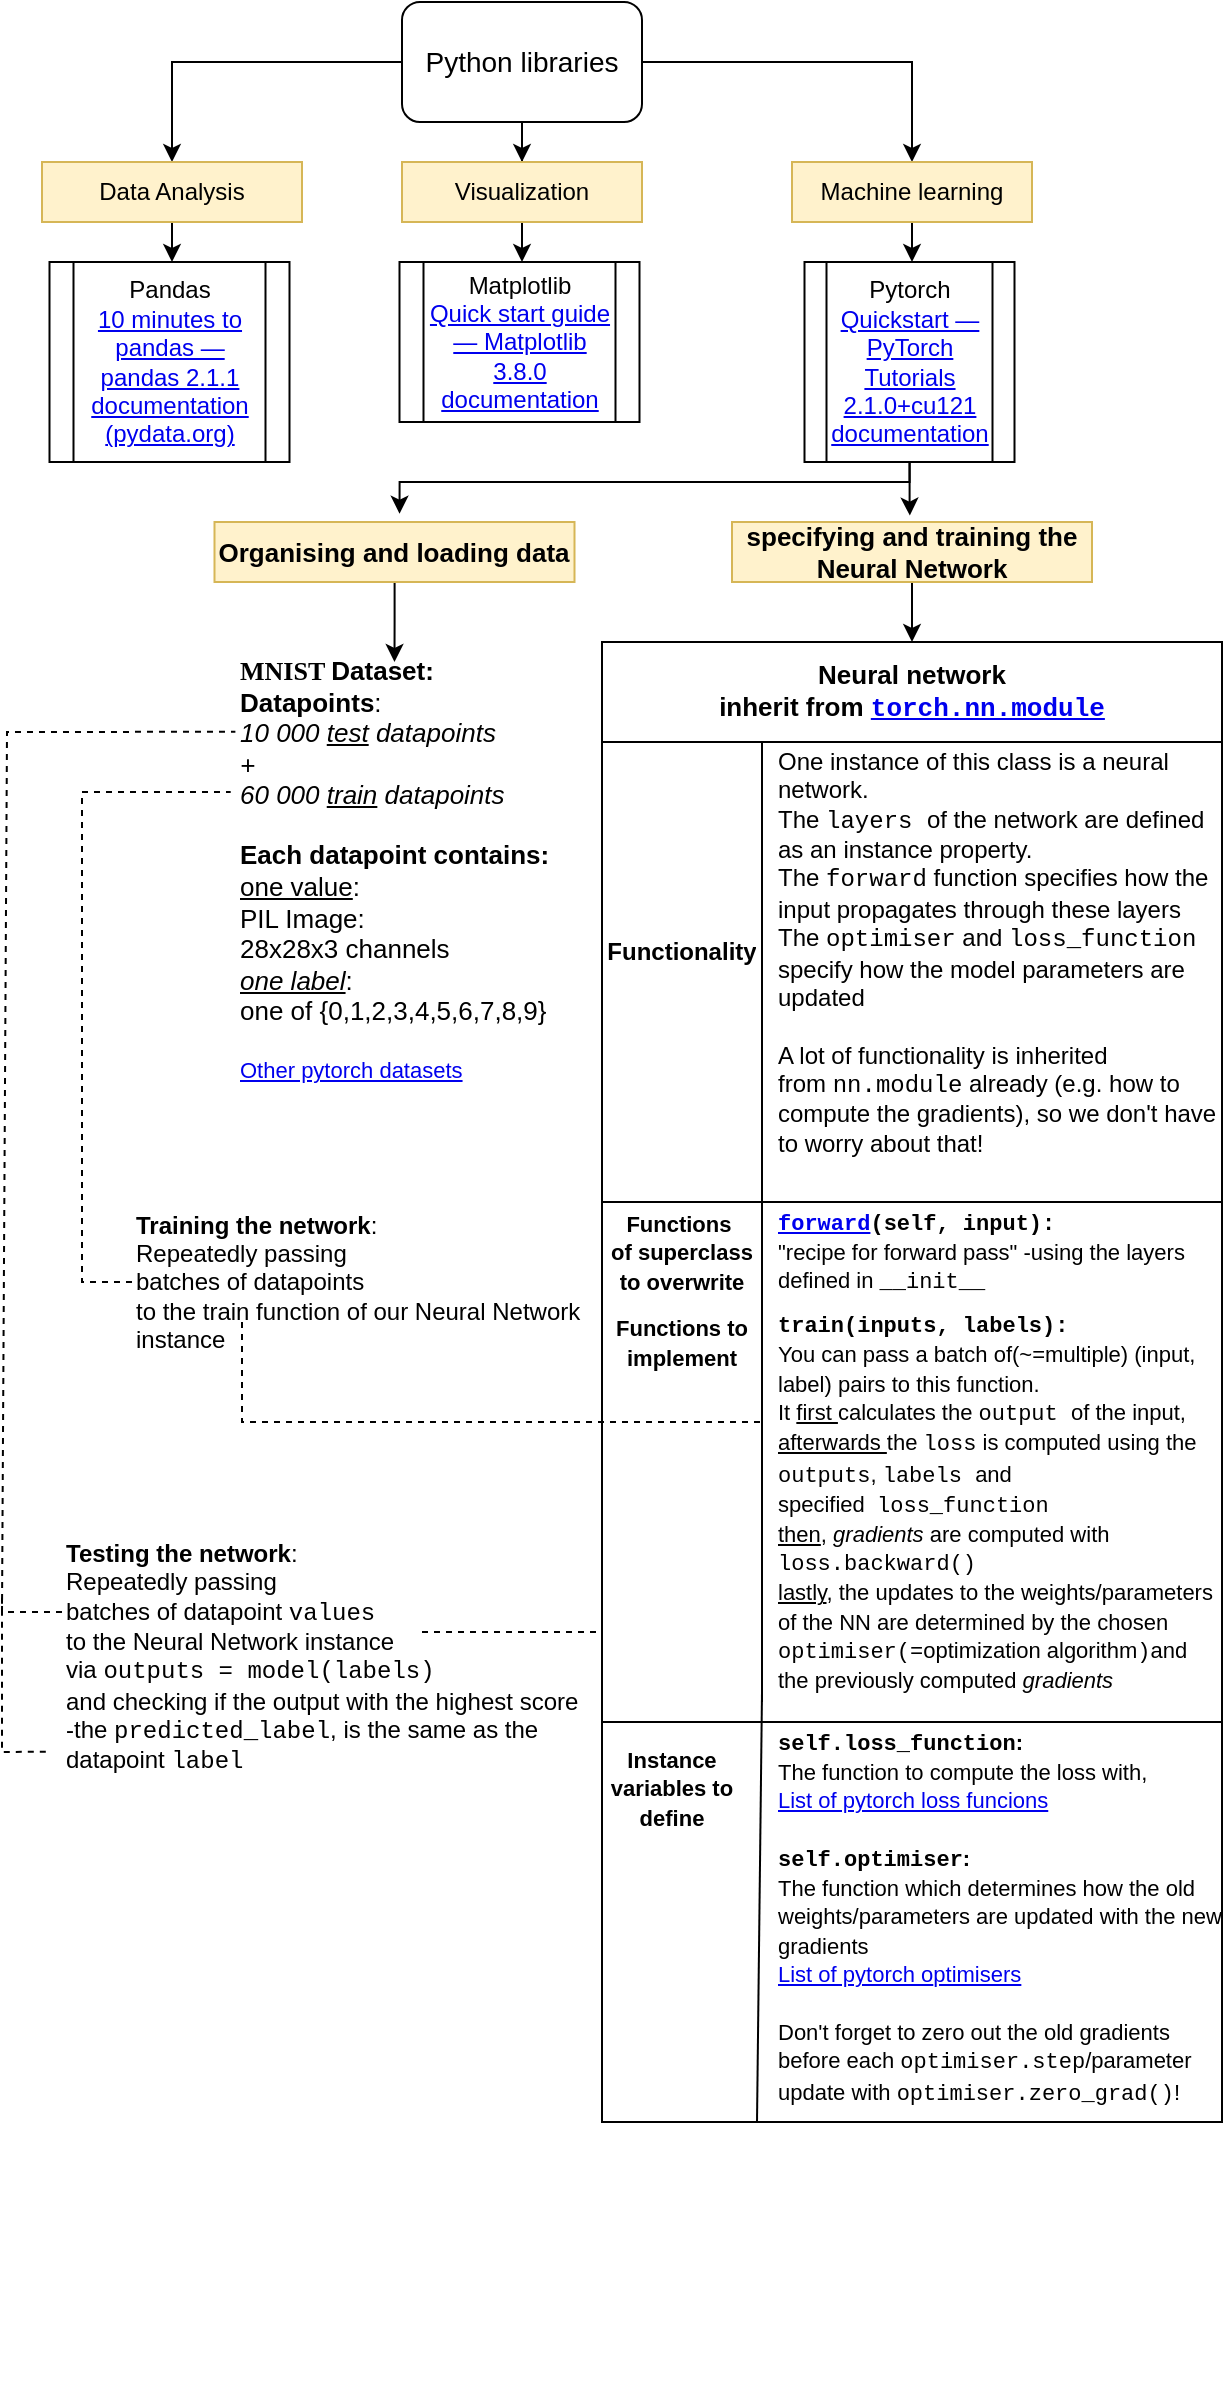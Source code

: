 <mxfile version="22.0.7" type="device">
  <diagram id="R2lEEEUBdFMjLlhIrx00" name="Page-1">
    <mxGraphModel dx="1463" dy="935" grid="1" gridSize="10" guides="1" tooltips="1" connect="1" arrows="1" fold="1" page="1" pageScale="1" pageWidth="850" pageHeight="1100" math="0" shadow="0" extFonts="Permanent Marker^https://fonts.googleapis.com/css?family=Permanent+Marker">
      <root>
        <mxCell id="0" />
        <mxCell id="1" parent="0" />
        <mxCell id="saYouLWUJpk8-5tpDxLo-6" value="" style="edgeStyle=orthogonalEdgeStyle;rounded=0;orthogonalLoop=1;jettySize=auto;html=1;" parent="1" source="saYouLWUJpk8-5tpDxLo-1" target="saYouLWUJpk8-5tpDxLo-3" edge="1">
          <mxGeometry relative="1" as="geometry" />
        </mxCell>
        <mxCell id="saYouLWUJpk8-5tpDxLo-26" style="edgeStyle=orthogonalEdgeStyle;rounded=0;orthogonalLoop=1;jettySize=auto;html=1;entryX=0.5;entryY=0;entryDx=0;entryDy=0;" parent="1" source="saYouLWUJpk8-5tpDxLo-1" target="saYouLWUJpk8-5tpDxLo-8" edge="1">
          <mxGeometry relative="1" as="geometry" />
        </mxCell>
        <mxCell id="saYouLWUJpk8-5tpDxLo-60" style="edgeStyle=orthogonalEdgeStyle;rounded=0;orthogonalLoop=1;jettySize=auto;html=1;entryX=0.5;entryY=0;entryDx=0;entryDy=0;" parent="1" source="saYouLWUJpk8-5tpDxLo-1" target="saYouLWUJpk8-5tpDxLo-58" edge="1">
          <mxGeometry relative="1" as="geometry" />
        </mxCell>
        <mxCell id="saYouLWUJpk8-5tpDxLo-1" value="Python libraries" style="rounded=1;whiteSpace=wrap;html=1;fontSize=14;" parent="1" vertex="1">
          <mxGeometry x="-540" y="10" width="120" height="60" as="geometry" />
        </mxCell>
        <mxCell id="saYouLWUJpk8-5tpDxLo-25" value="" style="edgeStyle=orthogonalEdgeStyle;rounded=0;orthogonalLoop=1;jettySize=auto;html=1;" parent="1" source="saYouLWUJpk8-5tpDxLo-3" edge="1">
          <mxGeometry relative="1" as="geometry">
            <mxPoint x="-480" y="140" as="targetPoint" />
          </mxGeometry>
        </mxCell>
        <mxCell id="saYouLWUJpk8-5tpDxLo-3" value="Visualization" style="rounded=0;whiteSpace=wrap;html=1;fillColor=#fff2cc;strokeColor=#d6b656;" parent="1" vertex="1">
          <mxGeometry x="-540" y="90" width="120" height="30" as="geometry" />
        </mxCell>
        <mxCell id="saYouLWUJpk8-5tpDxLo-28" value="" style="edgeStyle=orthogonalEdgeStyle;rounded=0;orthogonalLoop=1;jettySize=auto;html=1;" parent="1" source="saYouLWUJpk8-5tpDxLo-8" edge="1">
          <mxGeometry relative="1" as="geometry">
            <mxPoint x="-285" y="140" as="targetPoint" />
          </mxGeometry>
        </mxCell>
        <mxCell id="saYouLWUJpk8-5tpDxLo-8" value="Machine learning" style="rounded=0;whiteSpace=wrap;html=1;fillColor=#fff2cc;strokeColor=#d6b656;" parent="1" vertex="1">
          <mxGeometry x="-345" y="90" width="120" height="30" as="geometry" />
        </mxCell>
        <mxCell id="saYouLWUJpk8-5tpDxLo-24" value="Matplotlib&lt;br&gt;&lt;a href=&quot;https://matplotlib.org/stable/users/explain/quick_start.html&quot;&gt;Quick start guide — Matplotlib 3.8.0 documentation&lt;/a&gt;" style="shape=process;whiteSpace=wrap;html=1;backgroundOutline=1;" parent="1" vertex="1">
          <mxGeometry x="-541.25" y="140" width="120" height="80" as="geometry" />
        </mxCell>
        <mxCell id="L3M-6sLquswSvdYZi5bx-30" style="edgeStyle=orthogonalEdgeStyle;rounded=0;orthogonalLoop=1;jettySize=auto;html=1;entryX=0.514;entryY=-0.138;entryDx=0;entryDy=0;entryPerimeter=0;" parent="1" source="saYouLWUJpk8-5tpDxLo-27" target="saYouLWUJpk8-5tpDxLo-29" edge="1">
          <mxGeometry relative="1" as="geometry">
            <mxPoint x="-296.25" y="260" as="targetPoint" />
            <Array as="points">
              <mxPoint x="-286" y="250" />
              <mxPoint x="-541" y="250" />
            </Array>
          </mxGeometry>
        </mxCell>
        <mxCell id="saYouLWUJpk8-5tpDxLo-27" value="Pytorch&lt;br&gt;&lt;a href=&quot;https://pytorch.org/tutorials/beginner/basics/quickstart_tutorial.html&quot;&gt;Quickstart — PyTorch Tutorials 2.1.0+cu121 documentation&lt;/a&gt;" style="shape=process;whiteSpace=wrap;html=1;backgroundOutline=1;" parent="1" vertex="1">
          <mxGeometry x="-338.75" y="140" width="105" height="100" as="geometry" />
        </mxCell>
        <mxCell id="L3M-6sLquswSvdYZi5bx-28" style="edgeStyle=orthogonalEdgeStyle;rounded=0;orthogonalLoop=1;jettySize=auto;html=1;" parent="1" source="saYouLWUJpk8-5tpDxLo-29" edge="1">
          <mxGeometry relative="1" as="geometry">
            <mxPoint x="-543.75" y="340" as="targetPoint" />
          </mxGeometry>
        </mxCell>
        <mxCell id="saYouLWUJpk8-5tpDxLo-29" value="&lt;font style=&quot;font-size: 13px;&quot;&gt;&lt;b&gt;Organising and loading data&lt;/b&gt;&lt;/font&gt;" style="text;html=1;strokeColor=#d6b656;fillColor=#fff2cc;align=center;verticalAlign=middle;whiteSpace=wrap;rounded=0;" parent="1" vertex="1">
          <mxGeometry x="-633.75" y="270" width="180" height="30" as="geometry" />
        </mxCell>
        <mxCell id="saYouLWUJpk8-5tpDxLo-57" value="" style="edgeStyle=orthogonalEdgeStyle;rounded=0;orthogonalLoop=1;jettySize=auto;html=1;" parent="1" source="saYouLWUJpk8-5tpDxLo-58" edge="1">
          <mxGeometry relative="1" as="geometry">
            <mxPoint x="-655" y="140.0" as="targetPoint" />
          </mxGeometry>
        </mxCell>
        <mxCell id="saYouLWUJpk8-5tpDxLo-58" value="Data Analysis" style="rounded=0;whiteSpace=wrap;html=1;fillColor=#fff2cc;strokeColor=#d6b656;" parent="1" vertex="1">
          <mxGeometry x="-720" y="90" width="130" height="30" as="geometry" />
        </mxCell>
        <mxCell id="saYouLWUJpk8-5tpDxLo-59" value="Pandas&lt;br&gt;&lt;a href=&quot;https://pandas.pydata.org/docs/user_guide/10min.html&quot;&gt;10 minutes to pandas — pandas 2.1.1 documentation (pydata.org)&lt;/a&gt;" style="shape=process;whiteSpace=wrap;html=1;backgroundOutline=1;" parent="1" vertex="1">
          <mxGeometry x="-716.25" y="140" width="120" height="100" as="geometry" />
        </mxCell>
        <mxCell id="saYouLWUJpk8-5tpDxLo-98" value="" style="shape=partialRectangle;connectable=0;fillColor=none;top=0;left=0;bottom=0;right=0;editable=1;overflow=hidden;html=1;whiteSpace=wrap;" parent="1" vertex="1">
          <mxGeometry x="-720" y="1150" width="80" height="50" as="geometry">
            <mxRectangle width="80" height="50" as="alternateBounds" />
          </mxGeometry>
        </mxCell>
        <mxCell id="saYouLWUJpk8-5tpDxLo-167" value="&lt;font style=&quot;&quot;&gt;&lt;font style=&quot;font-size: 13px; font-weight: bold;&quot; face=&quot;Verdana&quot;&gt;MNIST &lt;/font&gt;&lt;b style=&quot;font-size: 13px;&quot;&gt;Dataset:&lt;/b&gt;&lt;br&gt;&lt;b style=&quot;font-size: 13px;&quot;&gt;Datapoints&lt;/b&gt;&lt;span style=&quot;font-size: 13px;&quot;&gt;:&lt;/span&gt;&lt;br&gt;&lt;i style=&quot;font-size: 13px;&quot;&gt;10 000 &lt;u&gt;test&lt;/u&gt; datapoints&lt;br&gt;+&lt;br&gt;60 000 &lt;u&gt;train&lt;/u&gt; datapoints&lt;br&gt;&lt;/i&gt;&lt;br&gt;&lt;b style=&quot;font-size: 13px;&quot;&gt;Each datapoint contains:&lt;/b&gt;&lt;br&gt;&lt;u style=&quot;font-size: 13px;&quot;&gt;one value&lt;/u&gt;&lt;span style=&quot;font-size: 13px;&quot;&gt;:&amp;nbsp;&lt;/span&gt;&lt;br&gt;&lt;span style=&quot;font-size: 13px;&quot;&gt;PIL Image:&lt;/span&gt;&lt;br&gt;&lt;span style=&quot;font-size: 13px;&quot;&gt;28x28x&lt;/span&gt;&lt;span style=&quot;font-size: 13px; border-color: var(--border-color);&quot;&gt;3 channels&lt;/span&gt;&lt;br&gt;&lt;i style=&quot;font-size: 13px;&quot;&gt;&lt;u&gt;one label&lt;/u&gt;&lt;/i&gt;&lt;span style=&quot;font-size: 13px;&quot;&gt;:&lt;/span&gt;&lt;br&gt;&lt;span style=&quot;font-size: 13px;&quot;&gt;one of {0,1,2,3,4,5,6,7,8,9}&lt;/span&gt;&lt;br&gt;&lt;br&gt;&lt;a style=&quot;&quot; href=&quot;https://pytorch.org/vision/main/datasets.html&quot;&gt;&lt;font style=&quot;font-size: 11px;&quot;&gt;Other pytorch datasets&lt;/font&gt;&lt;/a&gt;&lt;br&gt;&lt;/font&gt;&lt;i style=&quot;font-size: 17px;&quot;&gt;&lt;br&gt;&lt;br&gt;&lt;/i&gt;" style="text;strokeColor=none;fillColor=none;spacingLeft=4;spacingRight=4;overflow=hidden;rotatable=0;points=[[0,0.5],[1,0.5]];portConstraint=eastwest;fontSize=12;whiteSpace=wrap;html=1;" parent="1" vertex="1">
          <mxGeometry x="-627.5" y="330" width="167.5" height="235" as="geometry" />
        </mxCell>
        <mxCell id="L_tD4Hs1lQcecVD-s0we-6" style="edgeStyle=orthogonalEdgeStyle;rounded=0;orthogonalLoop=1;jettySize=auto;html=1;exitX=0.5;exitY=1;exitDx=0;exitDy=0;entryX=0.5;entryY=0;entryDx=0;entryDy=0;" parent="1" source="L_tD4Hs1lQcecVD-s0we-1" target="saYouLWUJpk8-5tpDxLo-130" edge="1">
          <mxGeometry relative="1" as="geometry">
            <mxPoint x="-330" y="280" as="targetPoint" />
          </mxGeometry>
        </mxCell>
        <mxCell id="L_tD4Hs1lQcecVD-s0we-1" value="&lt;font style=&quot;font-size: 13px;&quot;&gt;&lt;b&gt;specifying and training the Neural Network&lt;/b&gt;&lt;/font&gt;" style="text;html=1;strokeColor=#d6b656;fillColor=#fff2cc;align=center;verticalAlign=middle;whiteSpace=wrap;rounded=0;" parent="1" vertex="1">
          <mxGeometry x="-375" y="270" width="180" height="30" as="geometry" />
        </mxCell>
        <mxCell id="L3M-6sLquswSvdYZi5bx-2" value="&lt;b&gt;&lt;font style=&quot;font-size: 11px;&quot;&gt;Functions to implement&lt;br&gt;&lt;/font&gt;&lt;/b&gt;" style="shape=partialRectangle;connectable=0;fillColor=none;top=0;left=0;bottom=0;right=0;editable=1;overflow=hidden;html=1;whiteSpace=wrap;" parent="1" vertex="1">
          <mxGeometry x="-455" y="655" width="110" height="50" as="geometry">
            <mxRectangle width="80" height="60" as="alternateBounds" />
          </mxGeometry>
        </mxCell>
        <mxCell id="saYouLWUJpk8-5tpDxLo-130" value="&lt;font style=&quot;font-size: 13px;&quot;&gt;Neural network&lt;br&gt;inherit from &lt;font style=&quot;font-size: 13px;&quot; face=&quot;Courier New&quot;&gt;&lt;a href=&quot;https://pytorch.org/docs/stable/generated/torch.nn.Module.html#module&quot;&gt;torch.nn.module&lt;/a&gt;&lt;/font&gt;&lt;/font&gt;" style="shape=table;startSize=50;container=1;collapsible=1;childLayout=tableLayout;fixedRows=1;rowLines=0;fontStyle=1;align=center;resizeLast=1;html=1;whiteSpace=wrap;" parent="1" vertex="1">
          <mxGeometry x="-440" y="330" width="310" height="740" as="geometry">
            <mxRectangle x="-10" y="470" width="180" height="40" as="alternateBounds" />
          </mxGeometry>
        </mxCell>
        <mxCell id="saYouLWUJpk8-5tpDxLo-131" value="" style="shape=tableRow;horizontal=0;startSize=0;swimlaneHead=0;swimlaneBody=0;fillColor=none;collapsible=0;dropTarget=0;points=[[0,0.5],[1,0.5]];portConstraint=eastwest;top=0;left=0;right=0;bottom=0;html=1;" parent="saYouLWUJpk8-5tpDxLo-130" vertex="1">
          <mxGeometry y="50" width="310" height="210" as="geometry" />
        </mxCell>
        <mxCell id="saYouLWUJpk8-5tpDxLo-132" value="Functionality" style="shape=partialRectangle;connectable=0;fillColor=none;top=0;left=0;bottom=0;right=0;fontStyle=1;overflow=hidden;html=1;whiteSpace=wrap;" parent="saYouLWUJpk8-5tpDxLo-131" vertex="1">
          <mxGeometry width="80" height="210" as="geometry">
            <mxRectangle width="80" height="210" as="alternateBounds" />
          </mxGeometry>
        </mxCell>
        <mxCell id="saYouLWUJpk8-5tpDxLo-133" value="&lt;font style=&quot;font-size: 12px;&quot;&gt;One instance of this class is a neural network.&lt;br&gt;The &lt;font face=&quot;Courier New&quot;&gt;layers &lt;/font&gt;of the network are defined as an instance property.&lt;br&gt;The &lt;font face=&quot;Courier New&quot;&gt;forward&lt;/font&gt; function specifies how the input propagates through these layers&lt;br&gt;The &lt;font face=&quot;Courier New&quot;&gt;optimiser&lt;/font&gt; and &lt;font face=&quot;Courier New&quot;&gt;loss_function &lt;/font&gt;specify how the model parameters are updated&lt;br&gt;&lt;br&gt;A lot of functionality is inherited from&amp;nbsp;&lt;font face=&quot;Courier New&quot;&gt;nn.module&lt;/font&gt;&amp;nbsp;already (e.g. how to compute the gradients), so we don&#39;t have to worry about that!&lt;br&gt;&lt;/font&gt;" style="shape=partialRectangle;connectable=0;fillColor=none;top=0;left=0;bottom=0;right=0;align=left;spacingLeft=6;fontStyle=0;overflow=hidden;html=1;whiteSpace=wrap;" parent="saYouLWUJpk8-5tpDxLo-131" vertex="1">
          <mxGeometry x="80" width="230" height="210" as="geometry">
            <mxRectangle width="230" height="210" as="alternateBounds" />
          </mxGeometry>
        </mxCell>
        <mxCell id="saYouLWUJpk8-5tpDxLo-134" value="" style="shape=tableRow;horizontal=0;startSize=0;swimlaneHead=0;swimlaneBody=0;fillColor=none;collapsible=0;dropTarget=0;points=[[0,0.5],[1,0.5]];portConstraint=eastwest;top=0;left=0;right=0;bottom=1;html=1;" parent="saYouLWUJpk8-5tpDxLo-130" vertex="1">
          <mxGeometry y="260" width="310" height="20" as="geometry" />
        </mxCell>
        <mxCell id="saYouLWUJpk8-5tpDxLo-135" value="" style="shape=partialRectangle;connectable=0;fillColor=none;top=0;left=0;bottom=0;right=0;fontStyle=1;overflow=hidden;html=1;whiteSpace=wrap;" parent="saYouLWUJpk8-5tpDxLo-134" vertex="1">
          <mxGeometry width="80" height="20" as="geometry">
            <mxRectangle width="80" height="20" as="alternateBounds" />
          </mxGeometry>
        </mxCell>
        <mxCell id="saYouLWUJpk8-5tpDxLo-136" value="" style="shape=partialRectangle;connectable=0;fillColor=none;top=0;left=0;bottom=0;right=0;align=left;spacingLeft=6;fontStyle=5;overflow=hidden;html=1;whiteSpace=wrap;movable=0;resizable=0;rotatable=0;deletable=0;editable=0;locked=1;" parent="saYouLWUJpk8-5tpDxLo-134" vertex="1">
          <mxGeometry x="80" width="230" height="20" as="geometry">
            <mxRectangle width="230" height="20" as="alternateBounds" />
          </mxGeometry>
        </mxCell>
        <mxCell id="saYouLWUJpk8-5tpDxLo-137" value="" style="shape=tableRow;horizontal=0;startSize=0;swimlaneHead=0;swimlaneBody=0;fillColor=none;collapsible=0;dropTarget=0;points=[[0,0.5],[1,0.5]];portConstraint=eastwest;top=0;left=0;right=0;bottom=0;html=1;" parent="saYouLWUJpk8-5tpDxLo-130" vertex="1">
          <mxGeometry y="280" width="310" height="50" as="geometry" />
        </mxCell>
        <mxCell id="saYouLWUJpk8-5tpDxLo-138" value="&lt;b&gt;&lt;font style=&quot;font-size: 11px;&quot;&gt;Functions&amp;nbsp;&lt;br&gt;of superclass to overwrite&lt;br&gt;&lt;/font&gt;&lt;/b&gt;" style="shape=partialRectangle;connectable=0;fillColor=none;top=0;left=0;bottom=0;right=0;editable=1;overflow=hidden;html=1;whiteSpace=wrap;" parent="saYouLWUJpk8-5tpDxLo-137" vertex="1">
          <mxGeometry width="80" height="50" as="geometry">
            <mxRectangle width="80" height="50" as="alternateBounds" />
          </mxGeometry>
        </mxCell>
        <mxCell id="saYouLWUJpk8-5tpDxLo-139" value="&lt;font style=&quot;font-size: 11px;&quot;&gt;&lt;b style=&quot;&quot;&gt;&lt;font face=&quot;Courier New&quot;&gt;&lt;a href=&quot;https://pytorch.org/docs/stable/generated/torch.nn.Module.html#torch.nn.Module.forward&quot;&gt;forward&lt;/a&gt;(self, input):&lt;br&gt;&lt;/font&gt;&lt;/b&gt;&quot;recipe for forward pass&quot; -using the layers defined in &lt;font face=&quot;Courier New&quot;&gt;__init__&lt;/font&gt;&lt;br&gt;&amp;nbsp;&lt;/font&gt;" style="shape=partialRectangle;connectable=0;fillColor=none;top=0;left=0;bottom=0;right=0;align=left;spacingLeft=6;overflow=hidden;html=1;whiteSpace=wrap;" parent="saYouLWUJpk8-5tpDxLo-137" vertex="1">
          <mxGeometry x="80" width="230" height="50" as="geometry">
            <mxRectangle width="230" height="50" as="alternateBounds" />
          </mxGeometry>
        </mxCell>
        <mxCell id="saYouLWUJpk8-5tpDxLo-140" value="" style="shape=tableRow;horizontal=0;startSize=0;swimlaneHead=0;swimlaneBody=0;fillColor=none;collapsible=0;dropTarget=0;points=[[0,0.5],[1,0.5]];portConstraint=eastwest;top=0;left=0;right=0;bottom=0;html=1;" parent="saYouLWUJpk8-5tpDxLo-130" vertex="1">
          <mxGeometry y="330" width="310" height="200" as="geometry" />
        </mxCell>
        <mxCell id="saYouLWUJpk8-5tpDxLo-141" value="" style="shape=partialRectangle;connectable=0;fillColor=none;top=0;left=0;bottom=0;right=0;editable=1;overflow=hidden;html=1;whiteSpace=wrap;" parent="saYouLWUJpk8-5tpDxLo-140" vertex="1">
          <mxGeometry width="80" height="200" as="geometry">
            <mxRectangle width="80" height="200" as="alternateBounds" />
          </mxGeometry>
        </mxCell>
        <mxCell id="saYouLWUJpk8-5tpDxLo-142" value="&lt;font style=&quot;font-size: 11px;&quot;&gt;&lt;font style=&quot;border-color: var(--border-color);&quot; face=&quot;Courier New&quot;&gt;&lt;b&gt;train(inputs, labels):&lt;br&gt;&lt;/b&gt;&lt;/font&gt;You can pass a batch of(~=multiple) (input, label) pairs to this function.&lt;br&gt;It &lt;u&gt;first &lt;/u&gt;calculates the &lt;font face=&quot;Courier New&quot;&gt;output &lt;/font&gt;of the input, &lt;u&gt;afterwards &lt;/u&gt;the&amp;nbsp;&lt;font face=&quot;Courier New&quot;&gt;loss&lt;/font&gt;&amp;nbsp;is computed using the &lt;font face=&quot;Courier New&quot;&gt;outputs&lt;/font&gt;, &lt;font face=&quot;Courier New&quot;&gt;labels &lt;/font&gt;and specified&amp;nbsp;&amp;nbsp;&lt;font face=&quot;Courier New&quot;&gt;loss_function&lt;/font&gt;&lt;br&gt;&lt;u&gt;then&lt;/u&gt;, &lt;i&gt;gradients &lt;/i&gt;are computed with &lt;font face=&quot;Courier New&quot;&gt;loss.backward()&lt;br&gt;&lt;/font&gt;&lt;u&gt;lastly&lt;/u&gt;, the updates to the weights/parameters of the NN are determined by the chosen &lt;font face=&quot;Courier New&quot;&gt;optimiser(=&lt;/font&gt;optimization algorithm&lt;font face=&quot;Courier New&quot;&gt;)&lt;/font&gt;and the previously computed &lt;i&gt;gradients&lt;/i&gt;&lt;/font&gt;" style="shape=partialRectangle;connectable=0;fillColor=none;top=0;left=0;bottom=0;right=0;align=left;spacingLeft=6;overflow=hidden;html=1;whiteSpace=wrap;" parent="saYouLWUJpk8-5tpDxLo-140" vertex="1">
          <mxGeometry x="80" width="230" height="200" as="geometry">
            <mxRectangle width="230" height="200" as="alternateBounds" />
          </mxGeometry>
        </mxCell>
        <mxCell id="L3M-6sLquswSvdYZi5bx-3" value="&lt;font style=&quot;&quot;&gt;&lt;font style=&quot;font-size: 11px;&quot;&gt;&lt;b&gt;&lt;font style=&quot;&quot; face=&quot;Courier New&quot;&gt;self.loss_function&lt;/font&gt;:&lt;/b&gt;&lt;br&gt;The function to compute the loss with,&lt;br&gt;&lt;a href=&quot;https://pytorch.org/docs/stable/nn.html#loss-functions&quot;&gt;List of pytorch loss funcions&lt;/a&gt;&lt;br&gt;&lt;br&gt;&lt;b&gt;&lt;font style=&quot;&quot; face=&quot;Courier New&quot;&gt;self.optimiser&lt;/font&gt;:&lt;/b&gt;&lt;br&gt;&lt;font style=&quot;font-size: 11px;&quot;&gt;The function which determines how the old weights/parameters are updated with the new gradients&lt;br&gt;&lt;a href=&quot;https://pytorch.org/docs/stable/optim.html#algorithms&quot;&gt;&lt;span style=&quot;border-color: var(--border-color);&quot;&gt;List of pytorch o&lt;/span&gt;ptimisers&lt;/a&gt;&lt;br&gt;&lt;br style=&quot;border-color: var(--border-color);&quot;&gt;Don&#39;t forget to zero out the old gradients before each&amp;nbsp;&lt;font style=&quot;border-color: var(--border-color); font-size: 11px;&quot; face=&quot;Courier New&quot;&gt;optimiser.step&lt;/font&gt;/parameter update with&amp;nbsp;&lt;font face=&quot;Courier New&quot;&gt;optimiser.zero_grad()&lt;/font&gt;&lt;span style=&quot;background-color: initial;&quot;&gt;!&lt;/span&gt;&lt;br&gt;&lt;/font&gt;&lt;/font&gt;&lt;br&gt;&lt;/font&gt;" style="shape=partialRectangle;connectable=0;fillColor=none;top=0;left=0;bottom=0;right=0;align=left;spacingLeft=6;overflow=hidden;html=1;whiteSpace=wrap;" parent="1" vertex="1">
          <mxGeometry x="-360" y="870" width="230" height="200" as="geometry">
            <mxRectangle width="230" height="140" as="alternateBounds" />
          </mxGeometry>
        </mxCell>
        <mxCell id="L3M-6sLquswSvdYZi5bx-5" value="&lt;b&gt;Training the network&lt;/b&gt;:&lt;br&gt;Repeatedly passing &lt;br&gt;batches of datapoints &lt;br&gt;to the train function of our Neural Network instance" style="text;html=1;strokeColor=none;fillColor=none;align=left;verticalAlign=middle;whiteSpace=wrap;rounded=0;" parent="1" vertex="1">
          <mxGeometry x="-675" y="615" width="235" height="70" as="geometry" />
        </mxCell>
        <mxCell id="L3M-6sLquswSvdYZi5bx-8" value="&lt;b&gt;Testing the network&lt;/b&gt;:&lt;br&gt;Repeatedly passing &lt;br&gt;batches of datapoint &lt;font face=&quot;Courier New&quot;&gt;values&lt;/font&gt;&lt;br&gt;to the Neural Network instance &lt;br&gt;&lt;font style=&quot;border-color: var(--border-color);&quot;&gt;via&amp;nbsp;&lt;font face=&quot;Courier New&quot;&gt;outputs = model(labels)&lt;/font&gt;&amp;nbsp; &lt;br&gt;and checking if the output with the highest score &lt;br&gt;-the &lt;font face=&quot;Courier New&quot;&gt;predicted_label&lt;/font&gt;, is the same as the datapoint &lt;font face=&quot;Courier New&quot;&gt;label&lt;/font&gt;&lt;br&gt;&lt;br&gt;&lt;/font&gt;" style="text;html=1;strokeColor=none;fillColor=none;align=left;verticalAlign=middle;whiteSpace=wrap;rounded=0;" parent="1" vertex="1">
          <mxGeometry x="-710" y="785" width="270" height="120" as="geometry" />
        </mxCell>
        <mxCell id="L3M-6sLquswSvdYZi5bx-13" value="" style="endArrow=none;dashed=1;html=1;rounded=0;exitX=0;exitY=0.25;exitDx=0;exitDy=0;entryX=0.025;entryY=0.191;entryDx=0;entryDy=0;entryPerimeter=0;" parent="1" source="L3M-6sLquswSvdYZi5bx-8" target="saYouLWUJpk8-5tpDxLo-167" edge="1">
          <mxGeometry width="50" height="50" relative="1" as="geometry">
            <mxPoint x="-737.5" y="775" as="sourcePoint" />
            <mxPoint x="-647.5" y="375" as="targetPoint" />
            <Array as="points">
              <mxPoint x="-740" y="815" />
              <mxPoint x="-737.5" y="375" />
            </Array>
          </mxGeometry>
        </mxCell>
        <mxCell id="L3M-6sLquswSvdYZi5bx-14" value="" style="endArrow=none;dashed=1;html=1;rounded=0;exitX=0;exitY=0.5;exitDx=0;exitDy=0;entryX=0.011;entryY=0.319;entryDx=0;entryDy=0;entryPerimeter=0;" parent="1" source="L3M-6sLquswSvdYZi5bx-5" target="saYouLWUJpk8-5tpDxLo-167" edge="1">
          <mxGeometry width="50" height="50" relative="1" as="geometry">
            <mxPoint x="-700" y="645" as="sourcePoint" />
            <mxPoint x="-640" y="405" as="targetPoint" />
            <Array as="points">
              <mxPoint x="-700" y="650" />
              <mxPoint x="-700" y="405" />
            </Array>
          </mxGeometry>
        </mxCell>
        <mxCell id="L3M-6sLquswSvdYZi5bx-17" value="" style="endArrow=none;dashed=1;html=1;rounded=0;exitX=-0.03;exitY=0.832;exitDx=0;exitDy=0;exitPerimeter=0;" parent="1" source="L3M-6sLquswSvdYZi5bx-8" edge="1">
          <mxGeometry width="50" height="50" relative="1" as="geometry">
            <mxPoint x="-790" y="855" as="sourcePoint" />
            <mxPoint x="-740" y="805" as="targetPoint" />
            <Array as="points">
              <mxPoint x="-740" y="885" />
            </Array>
          </mxGeometry>
        </mxCell>
        <mxCell id="L3M-6sLquswSvdYZi5bx-18" value="" style="endArrow=none;dashed=1;html=1;rounded=0;" parent="1" source="L3M-6sLquswSvdYZi5bx-8" edge="1">
          <mxGeometry width="50" height="50" relative="1" as="geometry">
            <mxPoint x="-520" y="825" as="sourcePoint" />
            <mxPoint x="-440" y="825" as="targetPoint" />
          </mxGeometry>
        </mxCell>
        <mxCell id="L3M-6sLquswSvdYZi5bx-20" value="" style="endArrow=none;dashed=1;html=1;rounded=0;" parent="1" edge="1">
          <mxGeometry width="50" height="50" relative="1" as="geometry">
            <mxPoint x="-530" y="825" as="sourcePoint" />
            <mxPoint x="-440" y="825" as="targetPoint" />
          </mxGeometry>
        </mxCell>
        <mxCell id="L3M-6sLquswSvdYZi5bx-21" value="&lt;b&gt;&lt;font style=&quot;font-size: 11px;&quot;&gt;Instance variables to define&lt;br&gt;&lt;/font&gt;&lt;/b&gt;" style="shape=partialRectangle;connectable=0;fillColor=none;top=0;left=0;bottom=0;right=0;editable=1;overflow=hidden;html=1;whiteSpace=wrap;" parent="1" vertex="1">
          <mxGeometry x="-450" y="870" width="90" height="65" as="geometry">
            <mxRectangle width="80" height="65" as="alternateBounds" />
          </mxGeometry>
        </mxCell>
        <mxCell id="L3M-6sLquswSvdYZi5bx-24" value="" style="endArrow=none;html=1;rounded=0;" parent="1" edge="1">
          <mxGeometry width="50" height="50" relative="1" as="geometry">
            <mxPoint x="-440" y="870" as="sourcePoint" />
            <mxPoint x="-130" y="870" as="targetPoint" />
          </mxGeometry>
        </mxCell>
        <mxCell id="L3M-6sLquswSvdYZi5bx-25" value="" style="endArrow=none;html=1;rounded=0;exitX=0.25;exitY=1;exitDx=0;exitDy=0;" parent="1" source="saYouLWUJpk8-5tpDxLo-130" edge="1">
          <mxGeometry width="50" height="50" relative="1" as="geometry">
            <mxPoint x="-410" y="905" as="sourcePoint" />
            <mxPoint x="-360" y="855" as="targetPoint" />
          </mxGeometry>
        </mxCell>
        <mxCell id="L3M-6sLquswSvdYZi5bx-32" style="edgeStyle=orthogonalEdgeStyle;rounded=0;orthogonalLoop=1;jettySize=auto;html=1;entryX=0.494;entryY=-0.107;entryDx=0;entryDy=0;entryPerimeter=0;" parent="1" source="saYouLWUJpk8-5tpDxLo-27" target="L_tD4Hs1lQcecVD-s0we-1" edge="1">
          <mxGeometry relative="1" as="geometry" />
        </mxCell>
        <mxCell id="L3M-6sLquswSvdYZi5bx-35" value="" style="endArrow=none;dashed=1;html=1;rounded=0;" parent="1" edge="1">
          <mxGeometry width="50" height="50" relative="1" as="geometry">
            <mxPoint x="-620" y="670" as="sourcePoint" />
            <mxPoint x="-360" y="720" as="targetPoint" />
            <Array as="points">
              <mxPoint x="-620" y="720" />
            </Array>
          </mxGeometry>
        </mxCell>
      </root>
    </mxGraphModel>
  </diagram>
</mxfile>
